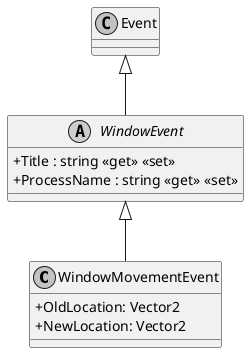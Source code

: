 @startuml
skinparam monochrome true
skinparam classAttributeIconSize 0

class WindowMovementEvent {
    + OldLocation: Vector2
    + NewLocation: Vector2
}
WindowEvent <|-- WindowMovementEvent

abstract class WindowEvent {
    + Title : string <<get>> <<set>>
    + ProcessName : string <<get>> <<set>>
}
Event <|-- WindowEvent
@enduml
